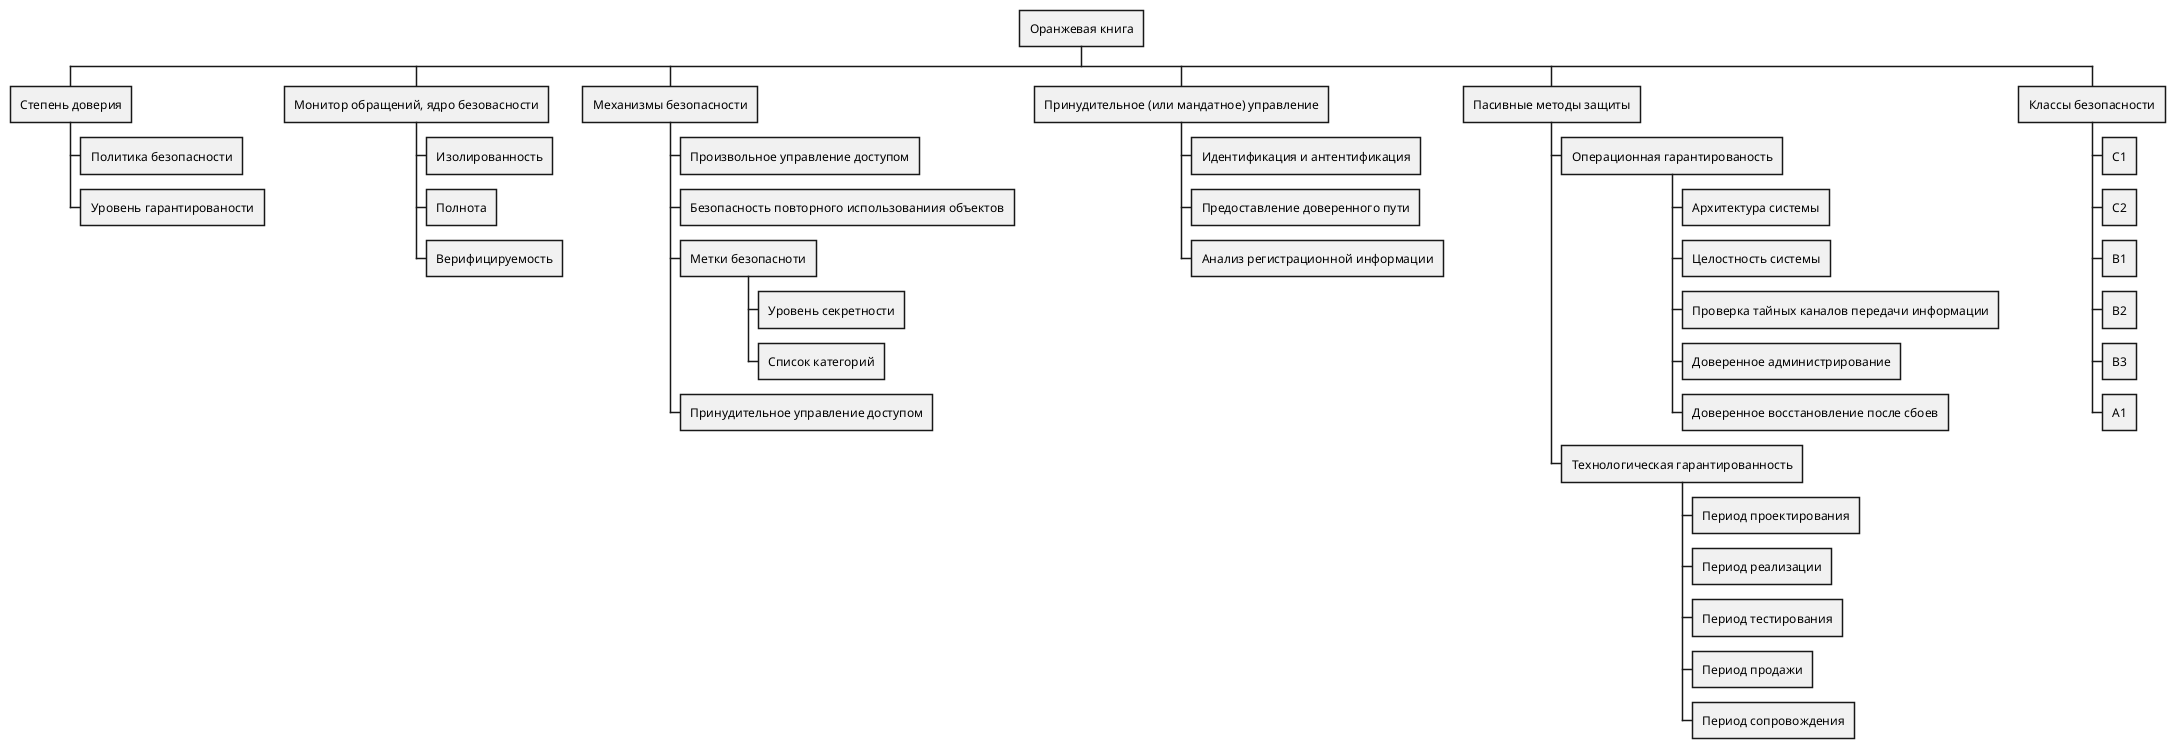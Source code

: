 @startwbs
+ Оранжевая книга

++ Степень доверия
+++ Политика безопасности
+++ Уровень гарантированости

++ Монитор обращений, ядро безовасности
+++ Изолированность
+++ Полнота
+++ Верифицируемость

++ Механизмы безопасности
+++ Произвольное управление доступом
+++ Безопасность повторного использованиия объектов
+++ Метки безопасноти
++++ Уровень секретности
++++ Список категорий
+++ Принудительное управление доступом

++ Принудительное (или мандатное) управление
+++ Идентификация и антентификация
+++ Предоставление доверенного пути
+++ Анализ регистрационной информации

++ Пасивные методы защиты
+++ Операционная гарантированость
++++ Архитектура системы
++++ Целостность системы
++++ Проверка тайных каналов передачи информации
++++ Доверенное администрирование
++++ Доверенное восстановление после сбоев
+++ Технологическая гарантированность
++++ Период проектирования
++++ Период реализации
++++ Период тестирования
++++ Период продажи
++++ Период сопровождения

++ Классы безопасности
+++ С1
+++ С2
+++ В1
+++ В2
+++ В3
+++ А1
@endwbs